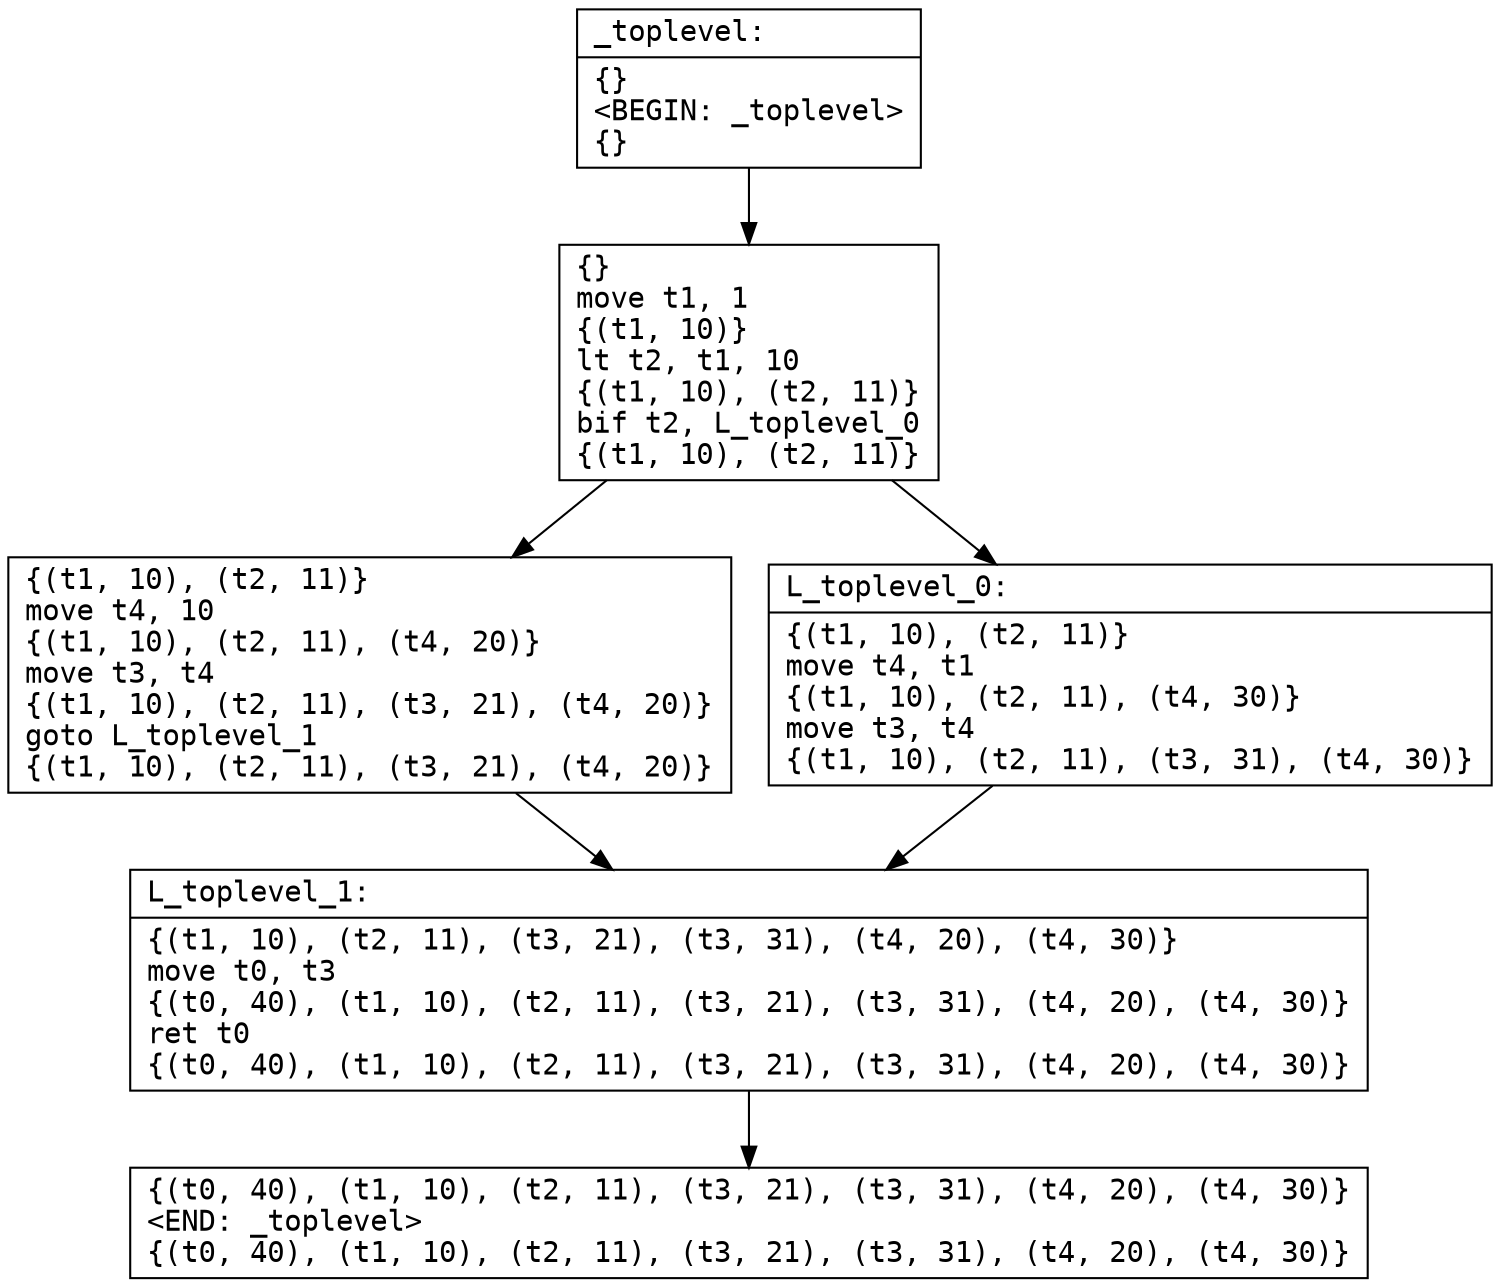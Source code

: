 digraph CFG {
  node [shape=record fontname="courier"]
  _toplevel0 [label="{_toplevel:\l|\{\}\l\<BEGIN: _toplevel\>\l\{\}\l}"];
  _toplevel1 [label="{\{\}\lmove  t1, 1\l\{(t1, 10)\}\llt  t2, t1, 10\l\{(t1, 10), (t2, 11)\}\lbif  t2, L_toplevel_0\l\{(t1, 10), (t2, 11)\}\l}"];
  _toplevel2 [label="{\{(t1, 10), (t2, 11)\}\lmove  t4, 10\l\{(t1, 10), (t2, 11), (t4, 20)\}\lmove  t3, t4\l\{(t1, 10), (t2, 11), (t3, 21), (t4, 20)\}\lgoto  L_toplevel_1\l\{(t1, 10), (t2, 11), (t3, 21), (t4, 20)\}\l}"];
  _toplevel3 [label="{L_toplevel_0:\l|\{(t1, 10), (t2, 11)\}\lmove  t4, t1\l\{(t1, 10), (t2, 11), (t4, 30)\}\lmove  t3, t4\l\{(t1, 10), (t2, 11), (t3, 31), (t4, 30)\}\l}"];
  _toplevel4 [label="{L_toplevel_1:\l|\{(t1, 10), (t2, 11), (t3, 21), (t3, 31), (t4, 20), (t4, 30)\}\lmove  t0, t3\l\{(t0, 40), (t1, 10), (t2, 11), (t3, 21), (t3, 31), (t4, 20), (t4, 30)\}\lret  t0\l\{(t0, 40), (t1, 10), (t2, 11), (t3, 21), (t3, 31), (t4, 20), (t4, 30)\}\l}"];
  _toplevel5 [label="{\{(t0, 40), (t1, 10), (t2, 11), (t3, 21), (t3, 31), (t4, 20), (t4, 30)\}\l\<END: _toplevel\>\l\{(t0, 40), (t1, 10), (t2, 11), (t3, 21), (t3, 31), (t4, 20), (t4, 30)\}\l}"];

  _toplevel0 -> _toplevel1
  _toplevel1 -> _toplevel3
  _toplevel1 -> _toplevel2
  _toplevel2 -> _toplevel4
  _toplevel3 -> _toplevel4
  _toplevel4 -> _toplevel5
  }
